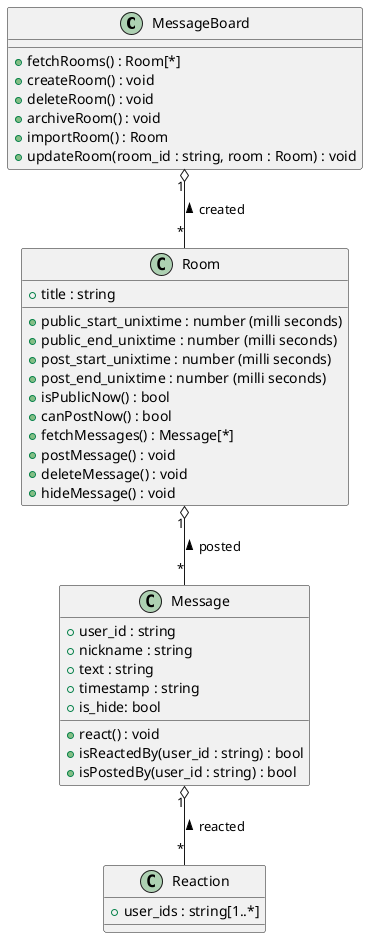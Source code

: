 @startuml class

class MessageBoard {
    + fetchRooms() : Room[*]
    + createRoom() : void
    + deleteRoom() : void
    + archiveRoom() : void
    + importRoom() : Room
    + updateRoom(room_id : string, room : Room) : void
}

class Room {
    + title : string
    + public_start_unixtime : number (milli seconds)
    + public_end_unixtime : number (milli seconds)
    + post_start_unixtime : number (milli seconds)
    + post_end_unixtime : number (milli seconds)
    + isPublicNow() : bool
    + canPostNow() : bool
    + fetchMessages() : Message[*]
    + postMessage() : void
    + deleteMessage() : void
    + hideMessage() : void
}
MessageBoard "1" o-- "*" Room : created <

class Message {
    + user_id : string
    + nickname : string
    + text : string
    + timestamp : string
    + is_hide: bool
    + react() : void
    + isReactedBy(user_id : string) : bool
    + isPostedBy(user_id : string) : bool
}
Room "1" o-- "*" Message : posted <

class Reaction {
    + user_ids : string[1..*]
}
Message "1" o-- "*" Reaction : reacted <

@enduml